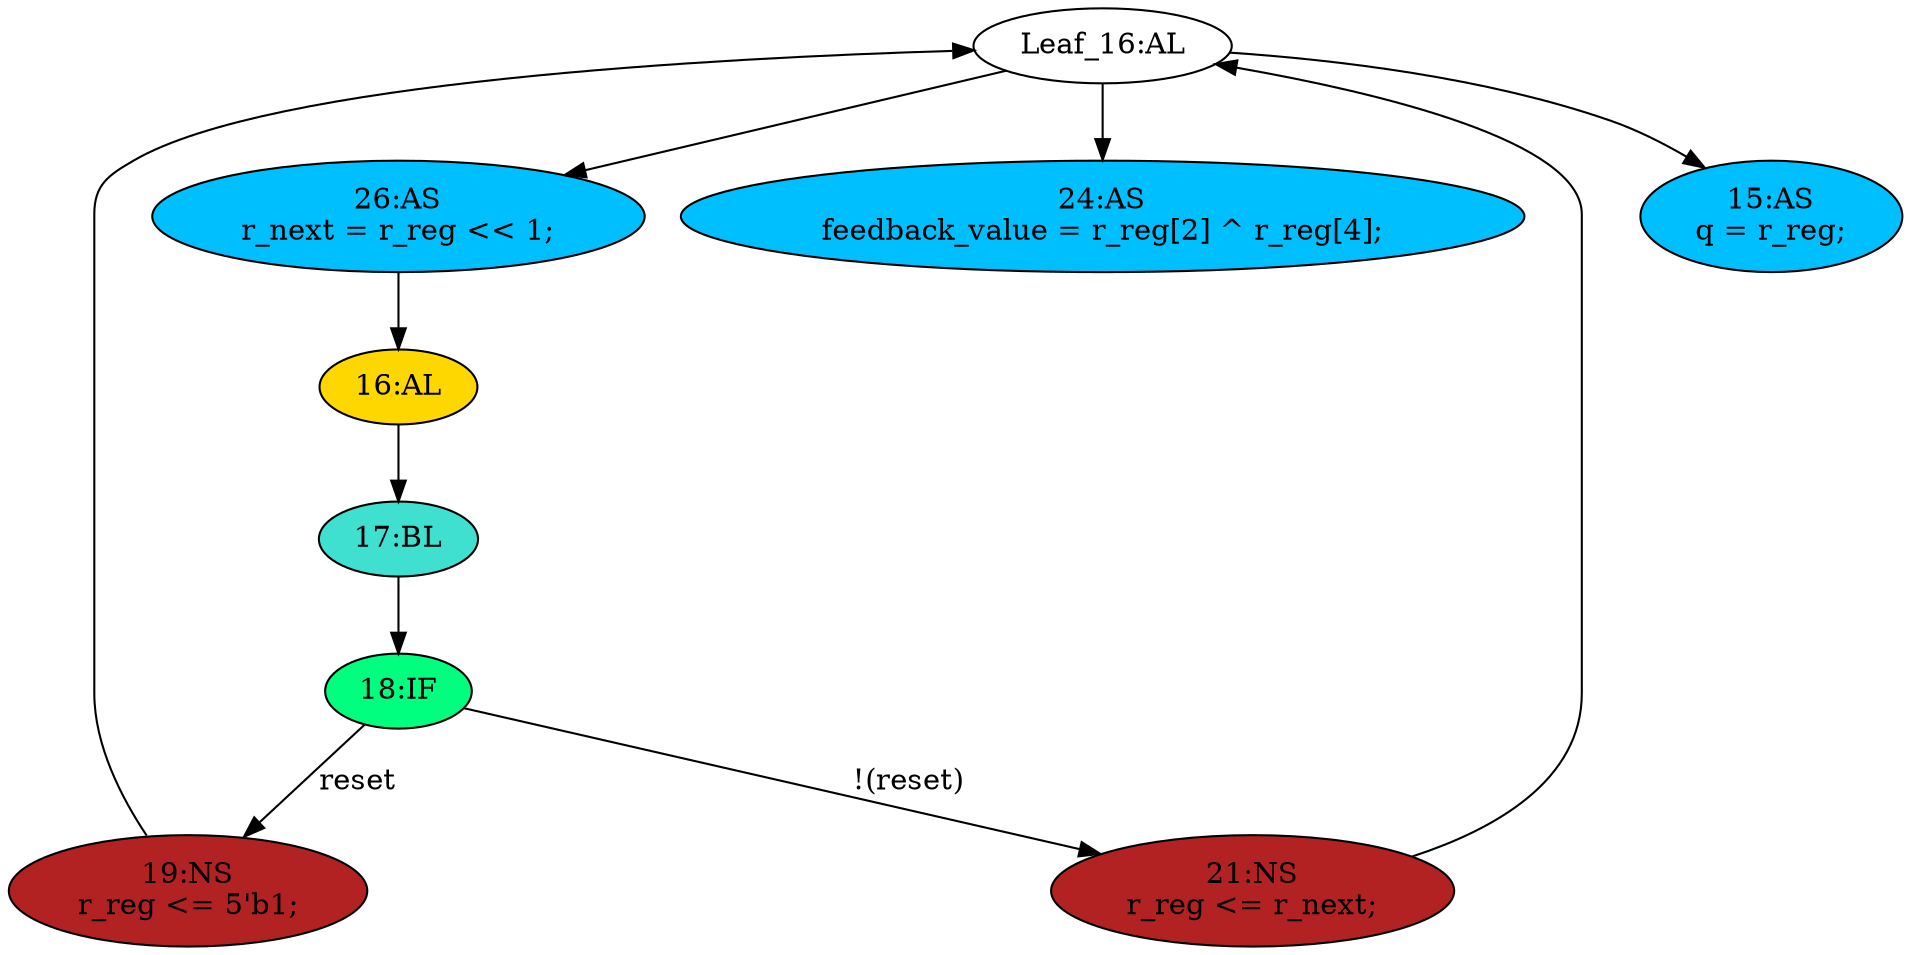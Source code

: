 strict digraph "compose( ,  )" {
	node [label="\N"];
	"24:AS"	[ast="<pyverilog.vparser.ast.Assign object at 0x7fa9d6de7e90>",
		def_var="['feedback_value']",
		fillcolor=deepskyblue,
		label="24:AS
feedback_value = r_reg[2] ^ r_reg[4];",
		statements="[]",
		style=filled,
		typ=Assign,
		use_var="['r_reg', 'r_reg']"];
	"18:IF"	[ast="<pyverilog.vparser.ast.IfStatement object at 0x7fa9d6d8e550>",
		fillcolor=springgreen,
		label="18:IF",
		statements="[]",
		style=filled,
		typ=IfStatement];
	"19:NS"	[ast="<pyverilog.vparser.ast.NonblockingSubstitution object at 0x7fa9d6d8ecd0>",
		fillcolor=firebrick,
		label="19:NS
r_reg <= 5'b1;",
		statements="[<pyverilog.vparser.ast.NonblockingSubstitution object at 0x7fa9d6d8ecd0>]",
		style=filled,
		typ=NonblockingSubstitution];
	"18:IF" -> "19:NS"	[cond="['reset']",
		label=reset,
		lineno=18];
	"21:NS"	[ast="<pyverilog.vparser.ast.NonblockingSubstitution object at 0x7fa9d6df2390>",
		fillcolor=firebrick,
		label="21:NS
r_reg <= r_next;",
		statements="[<pyverilog.vparser.ast.NonblockingSubstitution object at 0x7fa9d6df2390>]",
		style=filled,
		typ=NonblockingSubstitution];
	"18:IF" -> "21:NS"	[cond="['reset']",
		label="!(reset)",
		lineno=18];
	"Leaf_16:AL"	[def_var="['r_reg']",
		label="Leaf_16:AL"];
	"Leaf_16:AL" -> "24:AS";
	"26:AS"	[ast="<pyverilog.vparser.ast.Assign object at 0x7fa9d6de7d10>",
		def_var="['r_next']",
		fillcolor=deepskyblue,
		label="26:AS
r_next = r_reg << 1;",
		statements="[]",
		style=filled,
		typ=Assign,
		use_var="['r_reg']"];
	"Leaf_16:AL" -> "26:AS";
	"15:AS"	[ast="<pyverilog.vparser.ast.Assign object at 0x7fa9d6d96750>",
		def_var="['q']",
		fillcolor=deepskyblue,
		label="15:AS
q = r_reg;",
		statements="[]",
		style=filled,
		typ=Assign,
		use_var="['r_reg']"];
	"Leaf_16:AL" -> "15:AS";
	"19:NS" -> "Leaf_16:AL"	[cond="[]",
		lineno=None];
	"16:AL"	[ast="<pyverilog.vparser.ast.Always object at 0x7fa9d6de4210>",
		clk_sens=True,
		fillcolor=gold,
		label="16:AL",
		sens="['clk', 'reset']",
		statements="[]",
		style=filled,
		typ=Always,
		use_var="['reset', 'r_next']"];
	"17:BL"	[ast="<pyverilog.vparser.ast.Block object at 0x7fa9d6de4890>",
		fillcolor=turquoise,
		label="17:BL",
		statements="[]",
		style=filled,
		typ=Block];
	"16:AL" -> "17:BL"	[cond="[]",
		lineno=None];
	"17:BL" -> "18:IF"	[cond="[]",
		lineno=None];
	"26:AS" -> "16:AL";
	"21:NS" -> "Leaf_16:AL"	[cond="[]",
		lineno=None];
}
